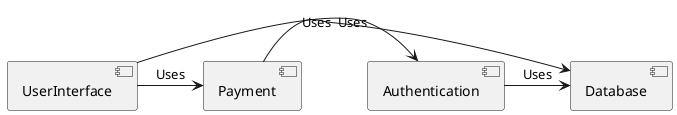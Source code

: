 @startuml
'コンポーネント図（component diagram）
' Define components
component UserInterface
component Authentication
component Payment
component Database

' Define interfaces within components
UserInterface -> Authentication : Uses
UserInterface -> Payment : Uses
Authentication -> Database : Uses
Payment -> Database : Uses

@enduml
